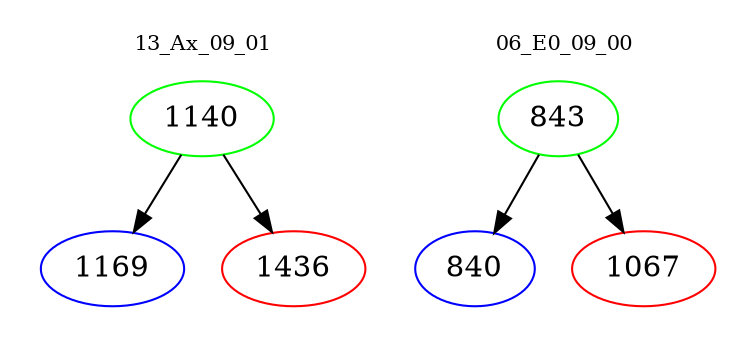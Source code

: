 digraph{
subgraph cluster_0 {
color = white
label = "13_Ax_09_01";
fontsize=10;
T0_1140 [label="1140", color="green"]
T0_1140 -> T0_1169 [color="black"]
T0_1169 [label="1169", color="blue"]
T0_1140 -> T0_1436 [color="black"]
T0_1436 [label="1436", color="red"]
}
subgraph cluster_1 {
color = white
label = "06_E0_09_00";
fontsize=10;
T1_843 [label="843", color="green"]
T1_843 -> T1_840 [color="black"]
T1_840 [label="840", color="blue"]
T1_843 -> T1_1067 [color="black"]
T1_1067 [label="1067", color="red"]
}
}
